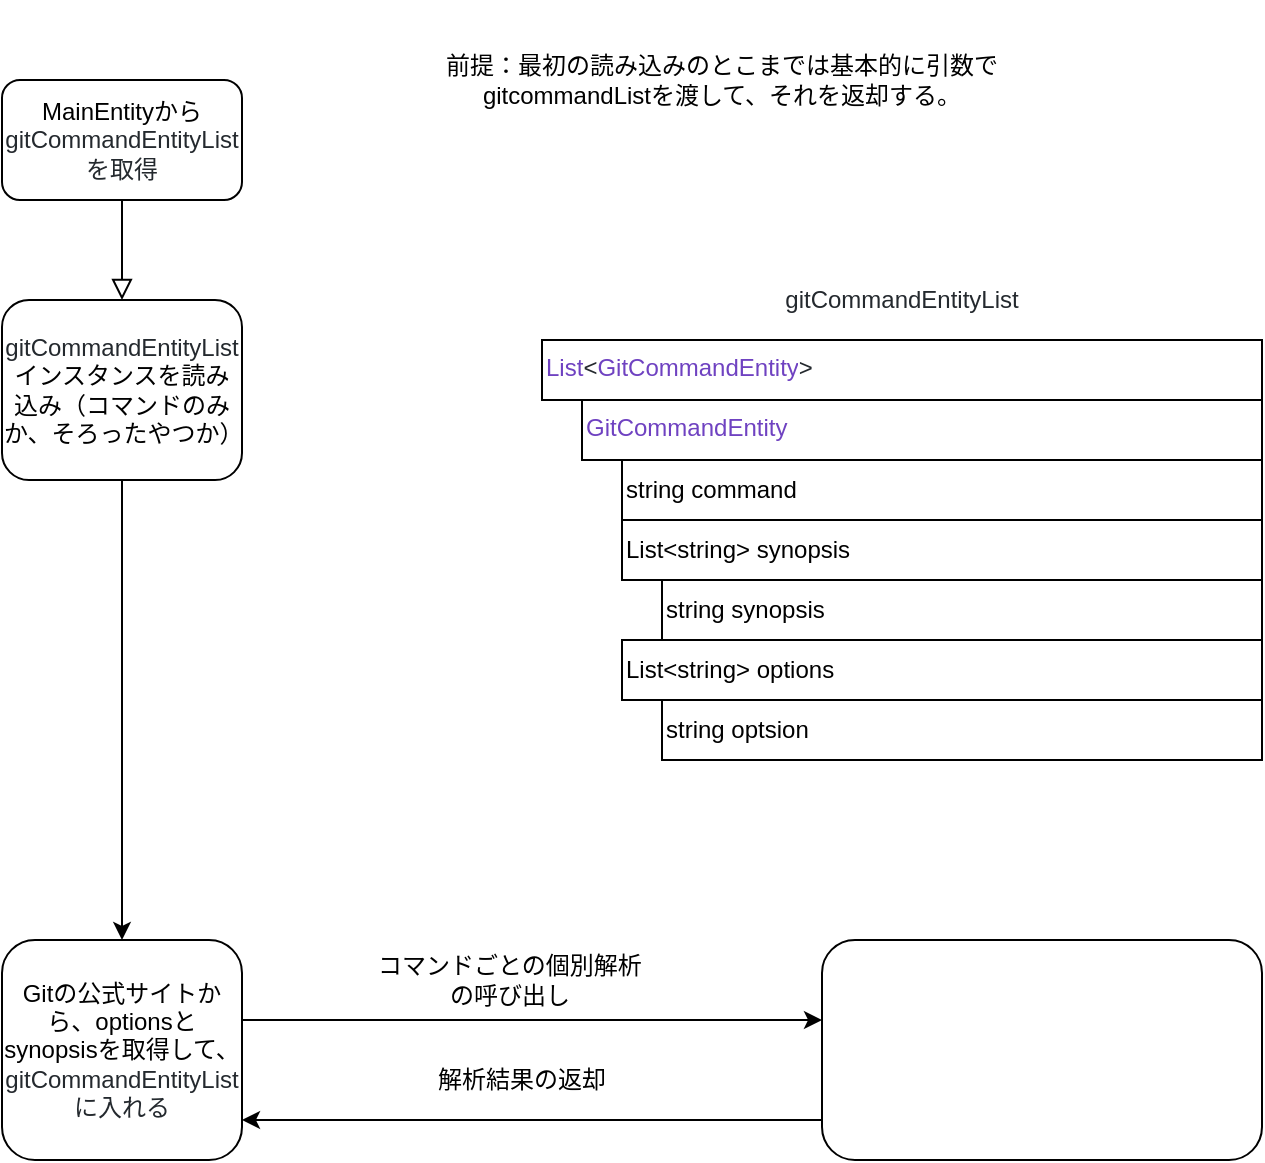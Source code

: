 <mxfile version="13.4.5" type="github">
  <diagram id="C5RBs43oDa-KdzZeNtuy" name="Page-1">
    <mxGraphModel grid="1" shadow="0" math="0" pageHeight="1169" pageWidth="827" pageScale="1" page="1" fold="1" arrows="1" connect="1" tooltips="1" guides="1" gridSize="10" dy="604" dx="1102">
      <root>
        <mxCell id="WIyWlLk6GJQsqaUBKTNV-0" />
        <mxCell id="WIyWlLk6GJQsqaUBKTNV-1" parent="WIyWlLk6GJQsqaUBKTNV-0" />
        <mxCell id="WIyWlLk6GJQsqaUBKTNV-2" value="" parent="WIyWlLk6GJQsqaUBKTNV-1" edge="1" source="WIyWlLk6GJQsqaUBKTNV-3" style="rounded=0;html=1;jettySize=auto;orthogonalLoop=1;fontSize=11;endArrow=block;endFill=0;endSize=8;strokeWidth=1;shadow=0;labelBackgroundColor=none;edgeStyle=orthogonalEdgeStyle;">
          <mxGeometry as="geometry" relative="1">
            <mxPoint as="targetPoint" y="170" x="220" />
          </mxGeometry>
        </mxCell>
        <mxCell id="WIyWlLk6GJQsqaUBKTNV-3" value="MainEntityから&lt;span class=&quot;pl-smi&quot; style=&quot;text-align: left ; color: rgb(36 , 41 , 46) ; text-transform: none ; text-indent: 0px ; letter-spacing: normal ; font-family: , &amp;#34;consolas&amp;#34; , &amp;#34;liberation mono&amp;#34; , &amp;#34;menlo&amp;#34; , monospace ; font-size: 12px ; font-style: normal ; font-variant: normal ; font-weight: 400 ; text-decoration: none ; word-spacing: 0px ; box-sizing: border-box&quot;&gt;gitCommandEntityListを取得&lt;/span&gt;" parent="WIyWlLk6GJQsqaUBKTNV-1" style="rounded=1;whiteSpace=wrap;html=1;fontSize=12;glass=0;strokeWidth=1;shadow=0;" vertex="1">
          <mxGeometry as="geometry" height="60" width="120" y="60" x="160" />
        </mxCell>
        <mxCell id="eOAtrBW3Mt4_9_wZZWKc-8" parent="WIyWlLk6GJQsqaUBKTNV-1" edge="1" target="eOAtrBW3Mt4_9_wZZWKc-6" source="eOAtrBW3Mt4_9_wZZWKc-3" style="edgeStyle=orthogonalEdgeStyle;rounded=0;orthogonalLoop=1;jettySize=auto;html=1;entryX=0.5;entryY=0;entryDx=0;entryDy=0;">
          <mxGeometry as="geometry" relative="1" />
        </mxCell>
        <mxCell id="eOAtrBW3Mt4_9_wZZWKc-3" value="&lt;span class=&quot;pl-smi&quot; style=&quot;text-align: left ; color: rgb(36 , 41 , 46) ; text-transform: none ; text-indent: 0px ; letter-spacing: normal ; font-family: , &amp;#34;consolas&amp;#34; , &amp;#34;liberation mono&amp;#34; , &amp;#34;menlo&amp;#34; , monospace ; font-size: 12px ; font-style: normal ; font-variant: normal ; font-weight: 400 ; text-decoration: none ; word-spacing: 0px ; box-sizing: border-box&quot;&gt;gitCommandEntityList&lt;/span&gt;インスタンスを読み込み（コマンドのみか、そろったやつか）" parent="WIyWlLk6GJQsqaUBKTNV-1" style="rounded=1;whiteSpace=wrap;html=1;" vertex="1">
          <mxGeometry as="geometry" height="90" width="120" y="170" x="160" />
        </mxCell>
        <mxCell id="eOAtrBW3Mt4_9_wZZWKc-7" value="" parent="WIyWlLk6GJQsqaUBKTNV-1" edge="1" target="2" source="eOAtrBW3Mt4_9_wZZWKc-6" style="edgeStyle=orthogonalEdgeStyle;rounded=0;orthogonalLoop=1;jettySize=auto;html=1;">
          <mxGeometry as="geometry" relative="1">
            <Array as="points">
              <mxPoint y="530" x="450" />
              <mxPoint y="530" x="450" />
            </Array>
          </mxGeometry>
        </mxCell>
        <mxCell id="eOAtrBW3Mt4_9_wZZWKc-6" value="Gitの公式サイトから、optionsとsynopsisを取得して、&lt;span class=&quot;pl-smi&quot; style=&quot;text-align: left ; color: rgb(36 , 41 , 46) ; text-transform: none ; text-indent: 0px ; letter-spacing: normal ; font-family: &amp;#34;helvetica&amp;#34; ; font-size: 12px ; font-style: normal ; font-variant: normal ; font-weight: 400 ; text-decoration: none ; word-spacing: 0px ; box-sizing: border-box&quot;&gt;gitCommandEntityListに入れる&lt;/span&gt;" parent="WIyWlLk6GJQsqaUBKTNV-1" style="rounded=1;whiteSpace=wrap;html=1;" vertex="1">
          <mxGeometry as="geometry" height="110" width="120" y="490" x="160" />
        </mxCell>
        <mxCell id="eOAtrBW3Mt4_9_wZZWKc-23" parent="WIyWlLk6GJQsqaUBKTNV-1" edge="1" source="2" style="edgeStyle=orthogonalEdgeStyle;rounded=0;orthogonalLoop=1;jettySize=auto;html=1;">
          <mxGeometry as="geometry" relative="1">
            <mxPoint as="targetPoint" y="580" x="280" />
            <Array as="points">
              <mxPoint y="580" x="280" />
            </Array>
          </mxGeometry>
        </mxCell>
        <mxCell id="2" value="" parent="WIyWlLk6GJQsqaUBKTNV-1" style="whiteSpace=wrap;html=1;rounded=1;" vertex="1">
          <mxGeometry as="geometry" height="110" width="220" y="490" x="570" />
        </mxCell>
        <mxCell id="eOAtrBW3Mt4_9_wZZWKc-9" value="&lt;span class=&quot;pl-en&quot; style=&quot;color: rgb(111, 66, 193); text-transform: none; text-indent: 0px; letter-spacing: normal; font-size: 12px; font-style: normal; font-variant: normal; font-weight: 400; text-decoration: none; word-spacing: 0px; box-sizing: border-box;&quot;&gt;List&lt;/span&gt;&lt;span style=&quot;color: rgb(36, 41, 46); text-transform: none; text-indent: 0px; letter-spacing: normal; text-decoration: none; word-spacing: 0px; display: inline; float: none; overflow-wrap: normal; background-color: rgb(255, 255, 255);&quot;&gt;&amp;lt;&lt;/span&gt;&lt;span class=&quot;pl-en&quot; style=&quot;color: rgb(111, 66, 193); text-transform: none; text-indent: 0px; letter-spacing: normal; font-size: 12px; font-style: normal; font-variant: normal; font-weight: 400; text-decoration: none; word-spacing: 0px; box-sizing: border-box;&quot;&gt;GitCommandEntity&lt;/span&gt;&lt;span style=&quot;color: rgb(36, 41, 46); text-transform: none; text-indent: 0px; letter-spacing: normal; text-decoration: none; word-spacing: 0px; display: inline; float: none; overflow-wrap: normal; background-color: rgb(255, 255, 255);&quot;&gt;&amp;gt;&lt;/span&gt;" parent="WIyWlLk6GJQsqaUBKTNV-1" style="rounded=0;whiteSpace=wrap;html=1;align=left;horizontal=1;verticalAlign=top;" vertex="1">
          <mxGeometry as="geometry" height="30" width="360" y="190" x="430" />
        </mxCell>
        <mxCell id="eOAtrBW3Mt4_9_wZZWKc-10" value="&lt;div&gt;&lt;span style=&#39;color: rgb(36, 41, 46); text-transform: none; text-indent: 0px; letter-spacing: normal; font-family: &quot;helvetica&quot;; font-size: 12px; font-style: normal; font-variant: normal; font-weight: 400; text-decoration: none; word-spacing: 0px; display: inline; float: none; overflow-wrap: normal; background-color: rgb(255, 255, 255);&#39;&gt;&lt;/span&gt;&lt;span class=&quot;pl-en&quot; style=&#39;color: rgb(111 , 66 , 193) ; text-transform: none ; text-indent: 0px ; letter-spacing: normal ; font-family: &quot;helvetica&quot; ; font-size: 12px ; font-style: normal ; font-variant: normal ; font-weight: 400 ; text-decoration: none ; word-spacing: 0px ; box-sizing: border-box&#39;&gt;GitCommandEntity&lt;/span&gt;&lt;span style=&#39;color: rgb(36, 41, 46); text-transform: none; text-indent: 0px; letter-spacing: normal; font-family: &quot;helvetica&quot;; font-size: 12px; font-style: normal; font-variant: normal; font-weight: 400; text-decoration: none; word-spacing: 0px; display: inline; float: none; overflow-wrap: normal; background-color: rgb(255, 255, 255);&#39;&gt;&lt;/span&gt;&lt;/div&gt;" parent="WIyWlLk6GJQsqaUBKTNV-1" style="rounded=0;whiteSpace=wrap;html=1;align=left;verticalAlign=top;" vertex="1">
          <mxGeometry as="geometry" height="30" width="340" y="220" x="450" />
        </mxCell>
        <mxCell id="eOAtrBW3Mt4_9_wZZWKc-12" value="&lt;span class=&quot;pl-smi&quot; style=&quot;text-align: left ; color: rgb(36 , 41 , 46) ; text-transform: none ; text-indent: 0px ; letter-spacing: normal ; font-family: &amp;#34;helvetica&amp;#34; ; font-size: 12px ; font-style: normal ; font-variant: normal ; font-weight: 400 ; text-decoration: none ; word-spacing: 0px ; box-sizing: border-box&quot;&gt;gitCommandEntityList&lt;/span&gt;" parent="WIyWlLk6GJQsqaUBKTNV-1" style="text;html=1;strokeColor=none;fillColor=none;align=center;verticalAlign=middle;whiteSpace=wrap;rounded=0;" vertex="1">
          <mxGeometry as="geometry" height="20" width="140" y="160" x="540" />
        </mxCell>
        <mxCell id="eOAtrBW3Mt4_9_wZZWKc-17" value="string command" parent="WIyWlLk6GJQsqaUBKTNV-1" style="rounded=0;whiteSpace=wrap;html=1;align=left;" vertex="1">
          <mxGeometry as="geometry" height="30" width="320" y="250" x="470" />
        </mxCell>
        <mxCell id="eOAtrBW3Mt4_9_wZZWKc-18" value="List&amp;lt;string&amp;gt; synopsis" parent="WIyWlLk6GJQsqaUBKTNV-1" style="rounded=0;whiteSpace=wrap;html=1;align=left;" vertex="1">
          <mxGeometry as="geometry" height="30" width="320" y="280" x="470" />
        </mxCell>
        <mxCell id="eOAtrBW3Mt4_9_wZZWKc-19" value="List&amp;lt;string&amp;gt; options" parent="WIyWlLk6GJQsqaUBKTNV-1" style="rounded=0;whiteSpace=wrap;html=1;align=left;" vertex="1">
          <mxGeometry as="geometry" height="30" width="320" y="340" x="470" />
        </mxCell>
        <mxCell id="eOAtrBW3Mt4_9_wZZWKc-20" value="string synopsis" parent="WIyWlLk6GJQsqaUBKTNV-1" style="rounded=0;whiteSpace=wrap;html=1;align=left;" vertex="1">
          <mxGeometry as="geometry" height="30" width="300" y="310" x="490" />
        </mxCell>
        <mxCell id="eOAtrBW3Mt4_9_wZZWKc-21" value="string optsion" parent="WIyWlLk6GJQsqaUBKTNV-1" style="rounded=0;whiteSpace=wrap;html=1;align=left;" vertex="1">
          <mxGeometry as="geometry" height="30" width="300" y="370" x="490" />
        </mxCell>
        <mxCell id="eOAtrBW3Mt4_9_wZZWKc-24" value="コマンドごとの個別解析の呼び出し" parent="WIyWlLk6GJQsqaUBKTNV-1" style="text;html=1;strokeColor=none;fillColor=none;align=center;verticalAlign=middle;whiteSpace=wrap;rounded=0;" vertex="1">
          <mxGeometry as="geometry" height="20" width="140" y="500" x="344" />
        </mxCell>
        <mxCell id="eOAtrBW3Mt4_9_wZZWKc-25" value="解析結果の返却" parent="WIyWlLk6GJQsqaUBKTNV-1" style="text;html=1;strokeColor=none;fillColor=none;align=center;verticalAlign=middle;whiteSpace=wrap;rounded=0;" vertex="1">
          <mxGeometry as="geometry" height="40" width="140" y="540" x="350" />
        </mxCell>
        <mxCell id="eOAtrBW3Mt4_9_wZZWKc-26" value="前提：最初の読み込みのとこまでは基本的に引数でgitcommandListを渡して、それを返却する。" parent="WIyWlLk6GJQsqaUBKTNV-1" style="text;html=1;strokeColor=none;fillColor=none;align=center;verticalAlign=middle;whiteSpace=wrap;rounded=0;" vertex="1">
          <mxGeometry as="geometry" height="80" width="300" y="20" x="370" />
        </mxCell>
      </root>
    </mxGraphModel>
  </diagram>
</mxfile>

